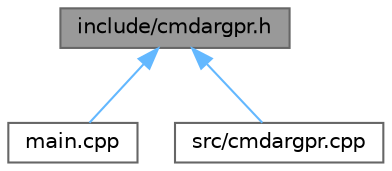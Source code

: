 digraph "include/cmdargpr.h"
{
 // LATEX_PDF_SIZE
  bgcolor="transparent";
  edge [fontname=Helvetica,fontsize=10,labelfontname=Helvetica,labelfontsize=10];
  node [fontname=Helvetica,fontsize=10,shape=box,height=0.2,width=0.4];
  Node1 [id="Node000001",label="include/cmdargpr.h",height=0.2,width=0.4,color="gray40", fillcolor="grey60", style="filled", fontcolor="black",tooltip="Содержит определения для обработки аргументов командной строки"];
  Node1 -> Node2 [id="edge1_Node000001_Node000002",dir="back",color="steelblue1",style="solid",tooltip=" "];
  Node2 [id="Node000002",label="main.cpp",height=0.2,width=0.4,color="grey40", fillcolor="white", style="filled",URL="$main_8cpp.html",tooltip=" "];
  Node1 -> Node3 [id="edge2_Node000001_Node000003",dir="back",color="steelblue1",style="solid",tooltip=" "];
  Node3 [id="Node000003",label="src/cmdargpr.cpp",height=0.2,width=0.4,color="grey40", fillcolor="white", style="filled",URL="$cmdargpr_8cpp.html",tooltip=" "];
}
